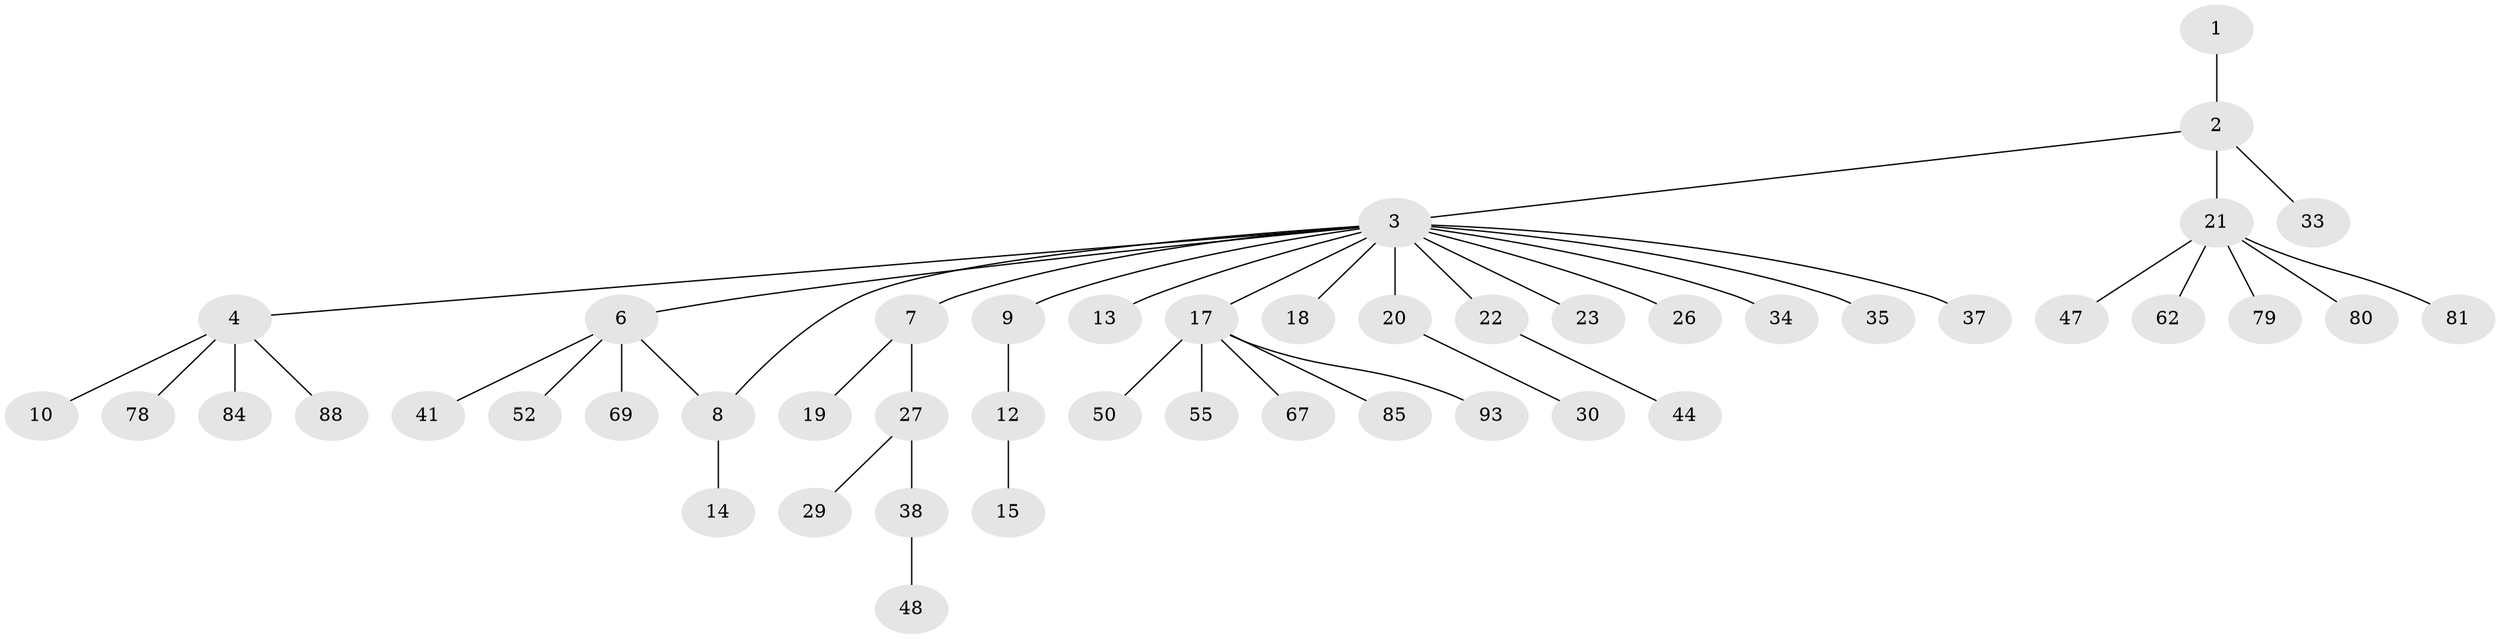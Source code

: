 // original degree distribution, {1: 0.6914893617021277, 4: 0.010638297872340425, 26: 0.010638297872340425, 9: 0.02127659574468085, 12: 0.010638297872340425, 5: 0.010638297872340425, 3: 0.06382978723404255, 2: 0.1595744680851064, 6: 0.02127659574468085}
// Generated by graph-tools (version 1.1) at 2025/14/03/09/25 04:14:43]
// undirected, 47 vertices, 47 edges
graph export_dot {
graph [start="1"]
  node [color=gray90,style=filled];
  1;
  2;
  3 [super="+36+5+39+11+16+42+51+58+59+60+61+63+82+89+43"];
  4 [super="+32+25+46+66"];
  6;
  7;
  8 [super="+83"];
  9;
  10;
  12 [super="+45+64+74+91+92+28+31"];
  13;
  14;
  15;
  17;
  18;
  19;
  20;
  21;
  22;
  23;
  26;
  27;
  29 [super="+94"];
  30;
  33 [super="+86"];
  34 [super="+72"];
  35;
  37;
  38;
  41;
  44;
  47 [super="+90"];
  48;
  50 [super="+77"];
  52;
  55;
  62;
  67;
  69 [super="+76"];
  78;
  79;
  80;
  81;
  84;
  85;
  88;
  93;
  1 -- 2;
  2 -- 3;
  2 -- 21;
  2 -- 33;
  3 -- 4;
  3 -- 6;
  3 -- 7;
  3 -- 9;
  3 -- 13;
  3 -- 17;
  3 -- 18;
  3 -- 26;
  3 -- 34;
  3 -- 8;
  3 -- 35;
  3 -- 37;
  3 -- 20 [weight=2];
  3 -- 22;
  3 -- 23;
  4 -- 10;
  4 -- 78;
  4 -- 84;
  4 -- 88;
  6 -- 8;
  6 -- 41;
  6 -- 52;
  6 -- 69;
  7 -- 19;
  7 -- 27;
  8 -- 14;
  9 -- 12;
  12 -- 15;
  17 -- 50;
  17 -- 55;
  17 -- 67;
  17 -- 85;
  17 -- 93;
  20 -- 30;
  21 -- 47;
  21 -- 62;
  21 -- 79;
  21 -- 80;
  21 -- 81;
  22 -- 44;
  27 -- 29;
  27 -- 38;
  38 -- 48;
}
